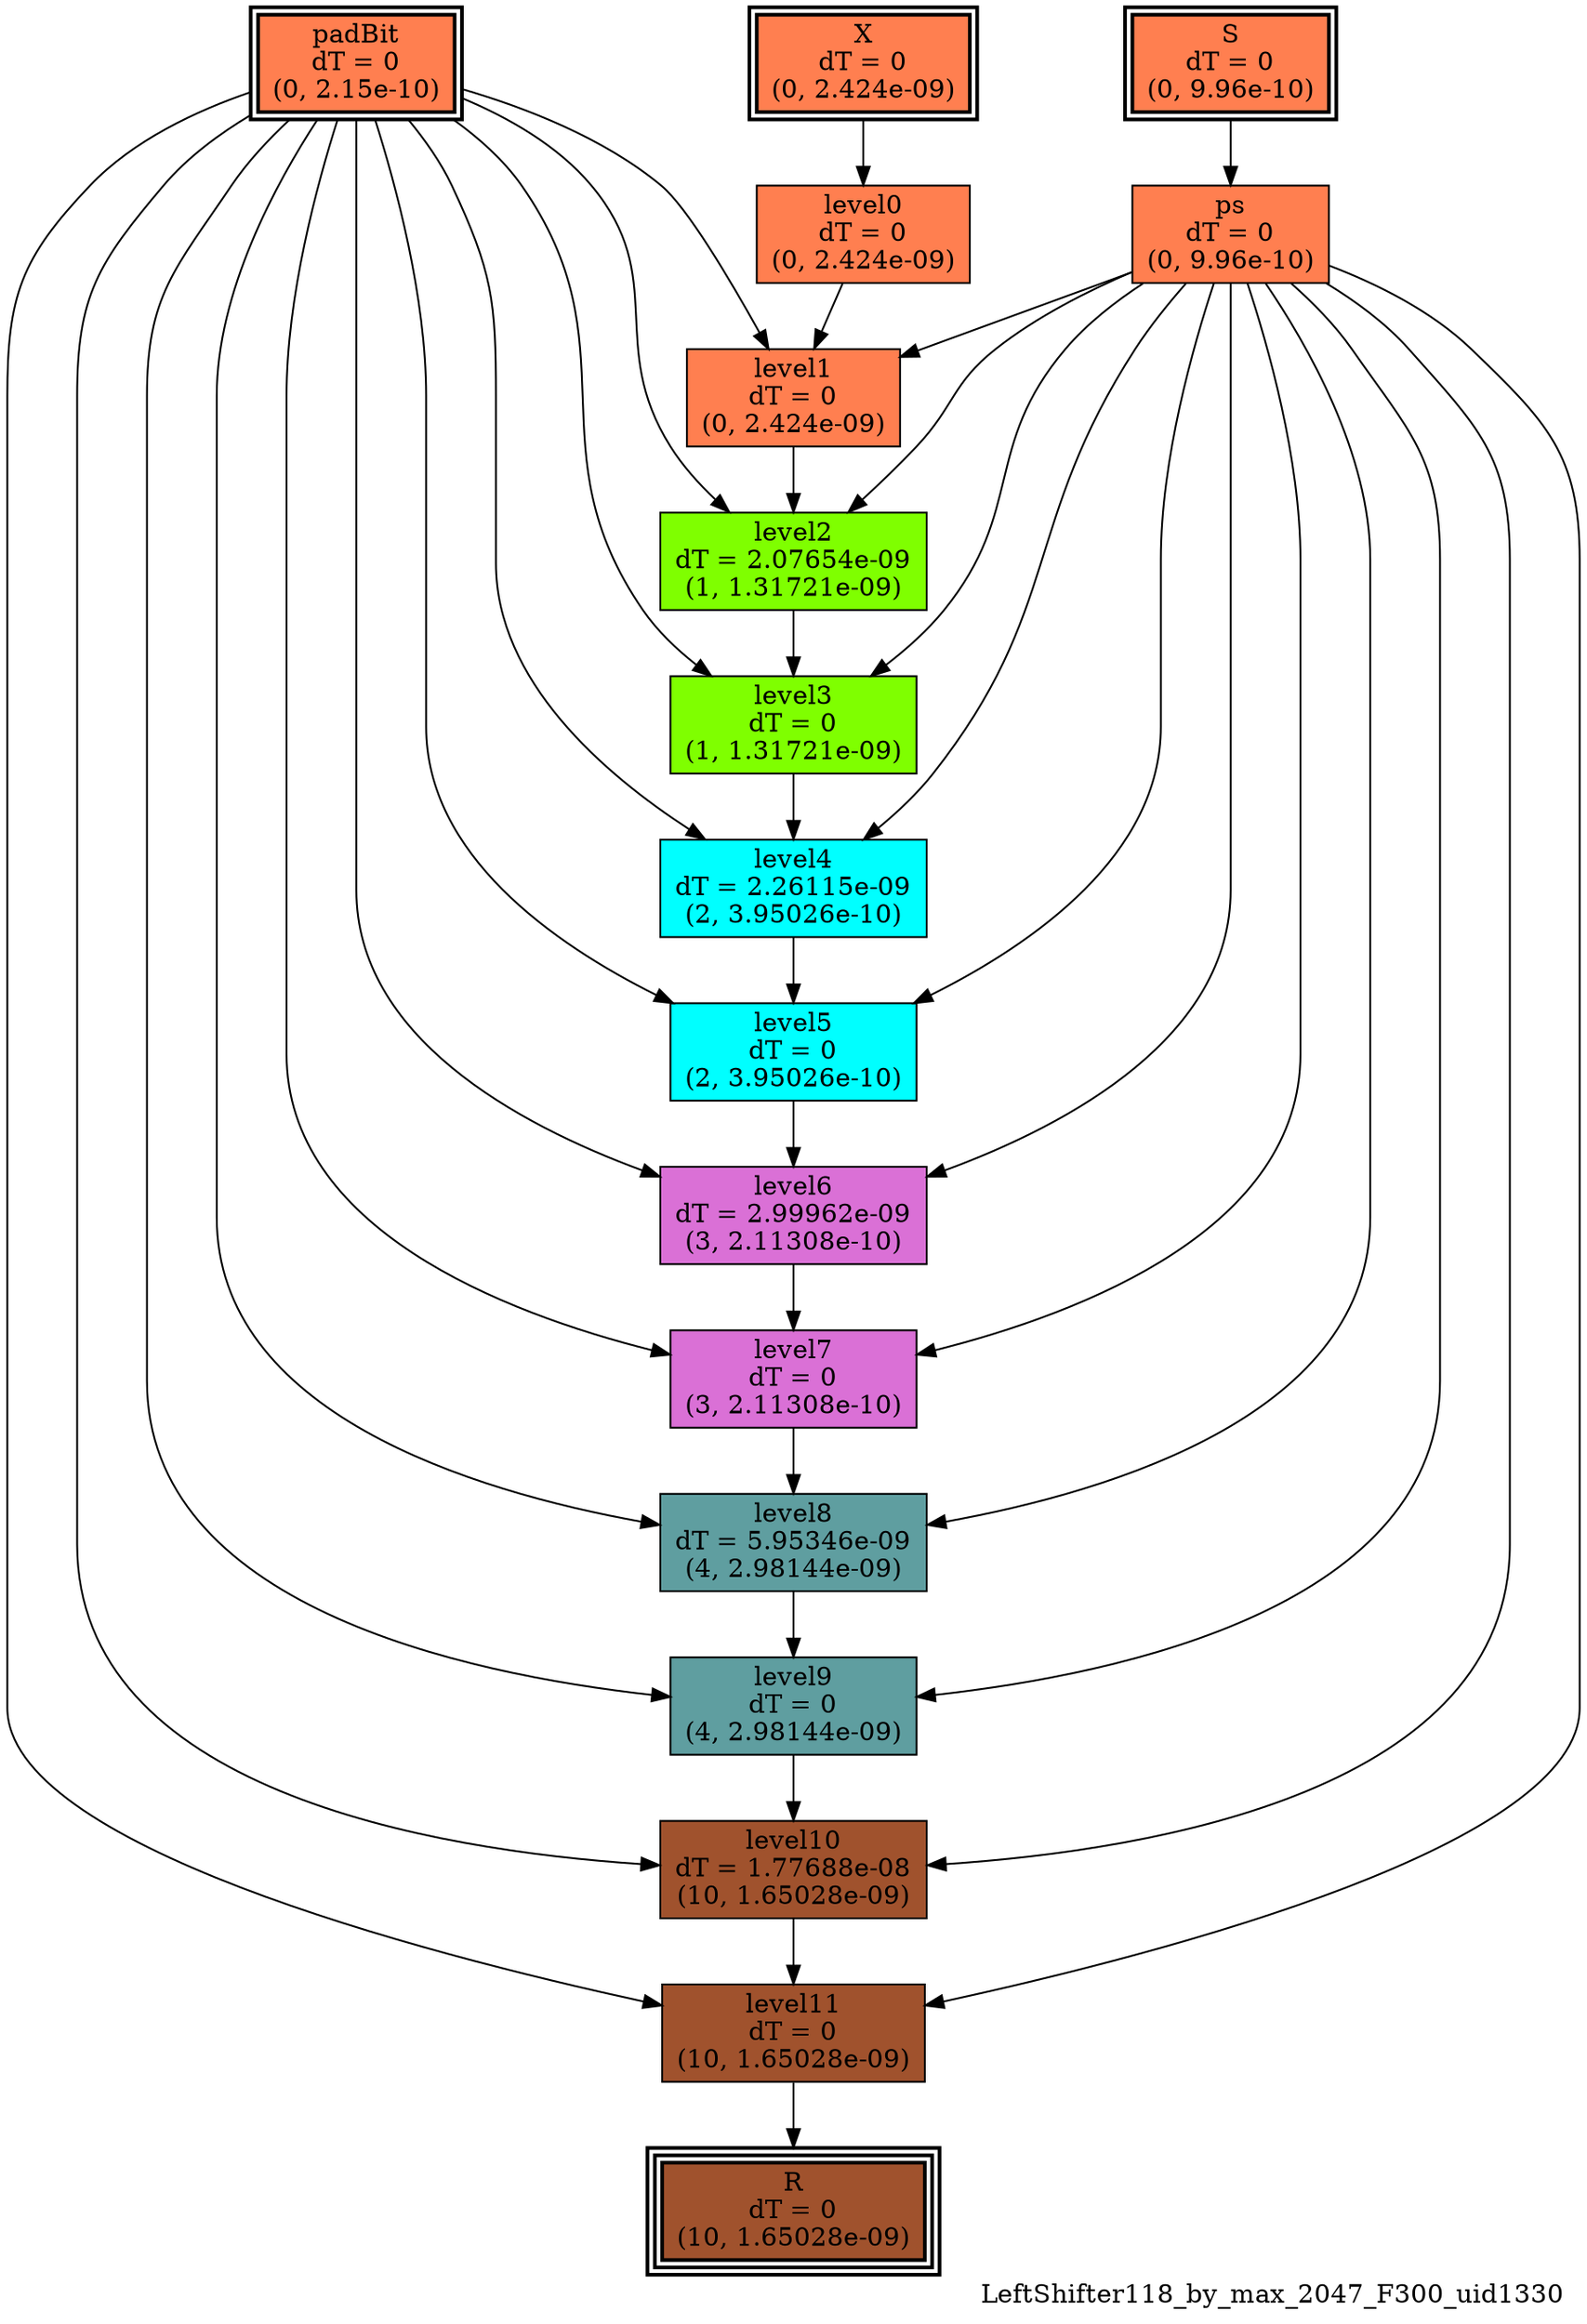 digraph LeftShifter118_by_max_2047_F300_uid1330
{
	//graph drawing options
	label=LeftShifter118_by_max_2047_F300_uid1330;
	labelloc=bottom;
	labeljust=right;
	ratio=auto;
	nodesep=0.25;
	ranksep=0.5;

	//input/output signals of operator LeftShifter118_by_max_2047_F300_uid1330
	X__LeftShifter118_by_max_2047_F300_uid1330 [ label="X\ndT = 0\n(0, 2.424e-09)", shape=box, color=black, style="bold, filled", fillcolor=coral, peripheries=2 ];
	S__LeftShifter118_by_max_2047_F300_uid1330 [ label="S\ndT = 0\n(0, 9.96e-10)", shape=box, color=black, style="bold, filled", fillcolor=coral, peripheries=2 ];
	padBit__LeftShifter118_by_max_2047_F300_uid1330 [ label="padBit\ndT = 0\n(0, 2.15e-10)", shape=box, color=black, style="bold, filled", fillcolor=coral, peripheries=2 ];
	R__LeftShifter118_by_max_2047_F300_uid1330 [ label="R\ndT = 0\n(10, 1.65028e-09)", shape=box, color=black, style="bold, filled", fillcolor=sienna, peripheries=3 ];
	{rank=same X__LeftShifter118_by_max_2047_F300_uid1330, S__LeftShifter118_by_max_2047_F300_uid1330, padBit__LeftShifter118_by_max_2047_F300_uid1330};
	{rank=same R__LeftShifter118_by_max_2047_F300_uid1330};
	//internal signals of operator LeftShifter118_by_max_2047_F300_uid1330
	ps__LeftShifter118_by_max_2047_F300_uid1330 [ label="ps\ndT = 0\n(0, 9.96e-10)", shape=box, color=black, style=filled, fillcolor=coral, peripheries=1 ];
	level0__LeftShifter118_by_max_2047_F300_uid1330 [ label="level0\ndT = 0\n(0, 2.424e-09)", shape=box, color=black, style=filled, fillcolor=coral, peripheries=1 ];
	level1__LeftShifter118_by_max_2047_F300_uid1330 [ label="level1\ndT = 0\n(0, 2.424e-09)", shape=box, color=black, style=filled, fillcolor=coral, peripheries=1 ];
	level2__LeftShifter118_by_max_2047_F300_uid1330 [ label="level2\ndT = 2.07654e-09\n(1, 1.31721e-09)", shape=box, color=black, style=filled, fillcolor=chartreuse, peripheries=1 ];
	level3__LeftShifter118_by_max_2047_F300_uid1330 [ label="level3\ndT = 0\n(1, 1.31721e-09)", shape=box, color=black, style=filled, fillcolor=chartreuse, peripheries=1 ];
	level4__LeftShifter118_by_max_2047_F300_uid1330 [ label="level4\ndT = 2.26115e-09\n(2, 3.95026e-10)", shape=box, color=black, style=filled, fillcolor=cyan, peripheries=1 ];
	level5__LeftShifter118_by_max_2047_F300_uid1330 [ label="level5\ndT = 0\n(2, 3.95026e-10)", shape=box, color=black, style=filled, fillcolor=cyan, peripheries=1 ];
	level6__LeftShifter118_by_max_2047_F300_uid1330 [ label="level6\ndT = 2.99962e-09\n(3, 2.11308e-10)", shape=box, color=black, style=filled, fillcolor=orchid, peripheries=1 ];
	level7__LeftShifter118_by_max_2047_F300_uid1330 [ label="level7\ndT = 0\n(3, 2.11308e-10)", shape=box, color=black, style=filled, fillcolor=orchid, peripheries=1 ];
	level8__LeftShifter118_by_max_2047_F300_uid1330 [ label="level8\ndT = 5.95346e-09\n(4, 2.98144e-09)", shape=box, color=black, style=filled, fillcolor=cadetblue, peripheries=1 ];
	level9__LeftShifter118_by_max_2047_F300_uid1330 [ label="level9\ndT = 0\n(4, 2.98144e-09)", shape=box, color=black, style=filled, fillcolor=cadetblue, peripheries=1 ];
	level10__LeftShifter118_by_max_2047_F300_uid1330 [ label="level10\ndT = 1.77688e-08\n(10, 1.65028e-09)", shape=box, color=black, style=filled, fillcolor=sienna, peripheries=1 ];
	level11__LeftShifter118_by_max_2047_F300_uid1330 [ label="level11\ndT = 0\n(10, 1.65028e-09)", shape=box, color=black, style=filled, fillcolor=sienna, peripheries=1 ];

	//subcomponents of operator LeftShifter118_by_max_2047_F300_uid1330

	//input and internal signal connections of operator LeftShifter118_by_max_2047_F300_uid1330
	X__LeftShifter118_by_max_2047_F300_uid1330 -> level0__LeftShifter118_by_max_2047_F300_uid1330 [ arrowhead=normal, arrowsize=1.0, arrowtail=normal, color=black, dir=forward  ];
	S__LeftShifter118_by_max_2047_F300_uid1330 -> ps__LeftShifter118_by_max_2047_F300_uid1330 [ arrowhead=normal, arrowsize=1.0, arrowtail=normal, color=black, dir=forward  ];
	padBit__LeftShifter118_by_max_2047_F300_uid1330 -> level1__LeftShifter118_by_max_2047_F300_uid1330 [ arrowhead=normal, arrowsize=1.0, arrowtail=normal, color=black, dir=forward  ];
	padBit__LeftShifter118_by_max_2047_F300_uid1330 -> level2__LeftShifter118_by_max_2047_F300_uid1330 [ arrowhead=normal, arrowsize=1.0, arrowtail=normal, color=black, dir=forward  ];
	padBit__LeftShifter118_by_max_2047_F300_uid1330 -> level3__LeftShifter118_by_max_2047_F300_uid1330 [ arrowhead=normal, arrowsize=1.0, arrowtail=normal, color=black, dir=forward  ];
	padBit__LeftShifter118_by_max_2047_F300_uid1330 -> level4__LeftShifter118_by_max_2047_F300_uid1330 [ arrowhead=normal, arrowsize=1.0, arrowtail=normal, color=black, dir=forward  ];
	padBit__LeftShifter118_by_max_2047_F300_uid1330 -> level5__LeftShifter118_by_max_2047_F300_uid1330 [ arrowhead=normal, arrowsize=1.0, arrowtail=normal, color=black, dir=forward  ];
	padBit__LeftShifter118_by_max_2047_F300_uid1330 -> level6__LeftShifter118_by_max_2047_F300_uid1330 [ arrowhead=normal, arrowsize=1.0, arrowtail=normal, color=black, dir=forward  ];
	padBit__LeftShifter118_by_max_2047_F300_uid1330 -> level7__LeftShifter118_by_max_2047_F300_uid1330 [ arrowhead=normal, arrowsize=1.0, arrowtail=normal, color=black, dir=forward  ];
	padBit__LeftShifter118_by_max_2047_F300_uid1330 -> level8__LeftShifter118_by_max_2047_F300_uid1330 [ arrowhead=normal, arrowsize=1.0, arrowtail=normal, color=black, dir=forward  ];
	padBit__LeftShifter118_by_max_2047_F300_uid1330 -> level9__LeftShifter118_by_max_2047_F300_uid1330 [ arrowhead=normal, arrowsize=1.0, arrowtail=normal, color=black, dir=forward  ];
	padBit__LeftShifter118_by_max_2047_F300_uid1330 -> level10__LeftShifter118_by_max_2047_F300_uid1330 [ arrowhead=normal, arrowsize=1.0, arrowtail=normal, color=black, dir=forward  ];
	padBit__LeftShifter118_by_max_2047_F300_uid1330 -> level11__LeftShifter118_by_max_2047_F300_uid1330 [ arrowhead=normal, arrowsize=1.0, arrowtail=normal, color=black, dir=forward  ];
	ps__LeftShifter118_by_max_2047_F300_uid1330 -> level1__LeftShifter118_by_max_2047_F300_uid1330 [ arrowhead=normal, arrowsize=1.0, arrowtail=normal, color=black, dir=forward  ];
	ps__LeftShifter118_by_max_2047_F300_uid1330 -> level2__LeftShifter118_by_max_2047_F300_uid1330 [ arrowhead=normal, arrowsize=1.0, arrowtail=normal, color=black, dir=forward  ];
	ps__LeftShifter118_by_max_2047_F300_uid1330 -> level3__LeftShifter118_by_max_2047_F300_uid1330 [ arrowhead=normal, arrowsize=1.0, arrowtail=normal, color=black, dir=forward  ];
	ps__LeftShifter118_by_max_2047_F300_uid1330 -> level4__LeftShifter118_by_max_2047_F300_uid1330 [ arrowhead=normal, arrowsize=1.0, arrowtail=normal, color=black, dir=forward  ];
	ps__LeftShifter118_by_max_2047_F300_uid1330 -> level5__LeftShifter118_by_max_2047_F300_uid1330 [ arrowhead=normal, arrowsize=1.0, arrowtail=normal, color=black, dir=forward  ];
	ps__LeftShifter118_by_max_2047_F300_uid1330 -> level6__LeftShifter118_by_max_2047_F300_uid1330 [ arrowhead=normal, arrowsize=1.0, arrowtail=normal, color=black, dir=forward  ];
	ps__LeftShifter118_by_max_2047_F300_uid1330 -> level7__LeftShifter118_by_max_2047_F300_uid1330 [ arrowhead=normal, arrowsize=1.0, arrowtail=normal, color=black, dir=forward  ];
	ps__LeftShifter118_by_max_2047_F300_uid1330 -> level8__LeftShifter118_by_max_2047_F300_uid1330 [ arrowhead=normal, arrowsize=1.0, arrowtail=normal, color=black, dir=forward  ];
	ps__LeftShifter118_by_max_2047_F300_uid1330 -> level9__LeftShifter118_by_max_2047_F300_uid1330 [ arrowhead=normal, arrowsize=1.0, arrowtail=normal, color=black, dir=forward  ];
	ps__LeftShifter118_by_max_2047_F300_uid1330 -> level10__LeftShifter118_by_max_2047_F300_uid1330 [ arrowhead=normal, arrowsize=1.0, arrowtail=normal, color=black, dir=forward  ];
	ps__LeftShifter118_by_max_2047_F300_uid1330 -> level11__LeftShifter118_by_max_2047_F300_uid1330 [ arrowhead=normal, arrowsize=1.0, arrowtail=normal, color=black, dir=forward  ];
	level0__LeftShifter118_by_max_2047_F300_uid1330 -> level1__LeftShifter118_by_max_2047_F300_uid1330 [ arrowhead=normal, arrowsize=1.0, arrowtail=normal, color=black, dir=forward  ];
	level1__LeftShifter118_by_max_2047_F300_uid1330 -> level2__LeftShifter118_by_max_2047_F300_uid1330 [ arrowhead=normal, arrowsize=1.0, arrowtail=normal, color=black, dir=forward  ];
	level2__LeftShifter118_by_max_2047_F300_uid1330 -> level3__LeftShifter118_by_max_2047_F300_uid1330 [ arrowhead=normal, arrowsize=1.0, arrowtail=normal, color=black, dir=forward  ];
	level3__LeftShifter118_by_max_2047_F300_uid1330 -> level4__LeftShifter118_by_max_2047_F300_uid1330 [ arrowhead=normal, arrowsize=1.0, arrowtail=normal, color=black, dir=forward  ];
	level4__LeftShifter118_by_max_2047_F300_uid1330 -> level5__LeftShifter118_by_max_2047_F300_uid1330 [ arrowhead=normal, arrowsize=1.0, arrowtail=normal, color=black, dir=forward  ];
	level5__LeftShifter118_by_max_2047_F300_uid1330 -> level6__LeftShifter118_by_max_2047_F300_uid1330 [ arrowhead=normal, arrowsize=1.0, arrowtail=normal, color=black, dir=forward  ];
	level6__LeftShifter118_by_max_2047_F300_uid1330 -> level7__LeftShifter118_by_max_2047_F300_uid1330 [ arrowhead=normal, arrowsize=1.0, arrowtail=normal, color=black, dir=forward  ];
	level7__LeftShifter118_by_max_2047_F300_uid1330 -> level8__LeftShifter118_by_max_2047_F300_uid1330 [ arrowhead=normal, arrowsize=1.0, arrowtail=normal, color=black, dir=forward  ];
	level8__LeftShifter118_by_max_2047_F300_uid1330 -> level9__LeftShifter118_by_max_2047_F300_uid1330 [ arrowhead=normal, arrowsize=1.0, arrowtail=normal, color=black, dir=forward  ];
	level9__LeftShifter118_by_max_2047_F300_uid1330 -> level10__LeftShifter118_by_max_2047_F300_uid1330 [ arrowhead=normal, arrowsize=1.0, arrowtail=normal, color=black, dir=forward  ];
	level10__LeftShifter118_by_max_2047_F300_uid1330 -> level11__LeftShifter118_by_max_2047_F300_uid1330 [ arrowhead=normal, arrowsize=1.0, arrowtail=normal, color=black, dir=forward  ];
	level11__LeftShifter118_by_max_2047_F300_uid1330 -> R__LeftShifter118_by_max_2047_F300_uid1330 [ arrowhead=normal, arrowsize=1.0, arrowtail=normal, color=black, dir=forward  ];
}

